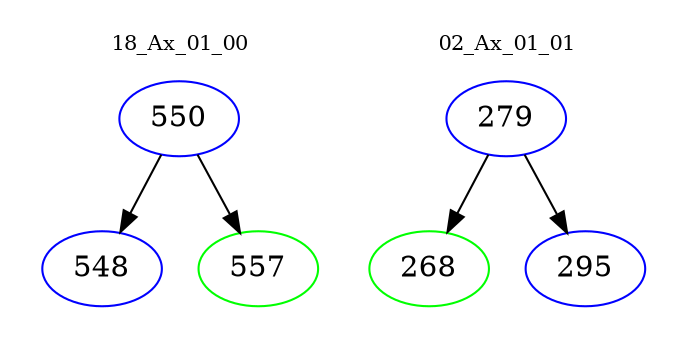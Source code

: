 digraph{
subgraph cluster_0 {
color = white
label = "18_Ax_01_00";
fontsize=10;
T0_550 [label="550", color="blue"]
T0_550 -> T0_548 [color="black"]
T0_548 [label="548", color="blue"]
T0_550 -> T0_557 [color="black"]
T0_557 [label="557", color="green"]
}
subgraph cluster_1 {
color = white
label = "02_Ax_01_01";
fontsize=10;
T1_279 [label="279", color="blue"]
T1_279 -> T1_268 [color="black"]
T1_268 [label="268", color="green"]
T1_279 -> T1_295 [color="black"]
T1_295 [label="295", color="blue"]
}
}
